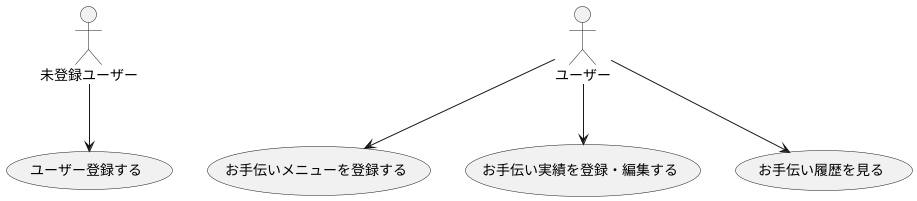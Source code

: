 @startuml
:未登録ユーザー: --> (ユーザー登録する)

:ユーザー: --> (お手伝いメニューを登録する)
:ユーザー: --> (お手伝い実績を登録・編集する)
:ユーザー: --> (お手伝い履歴を見る)
@enduml

